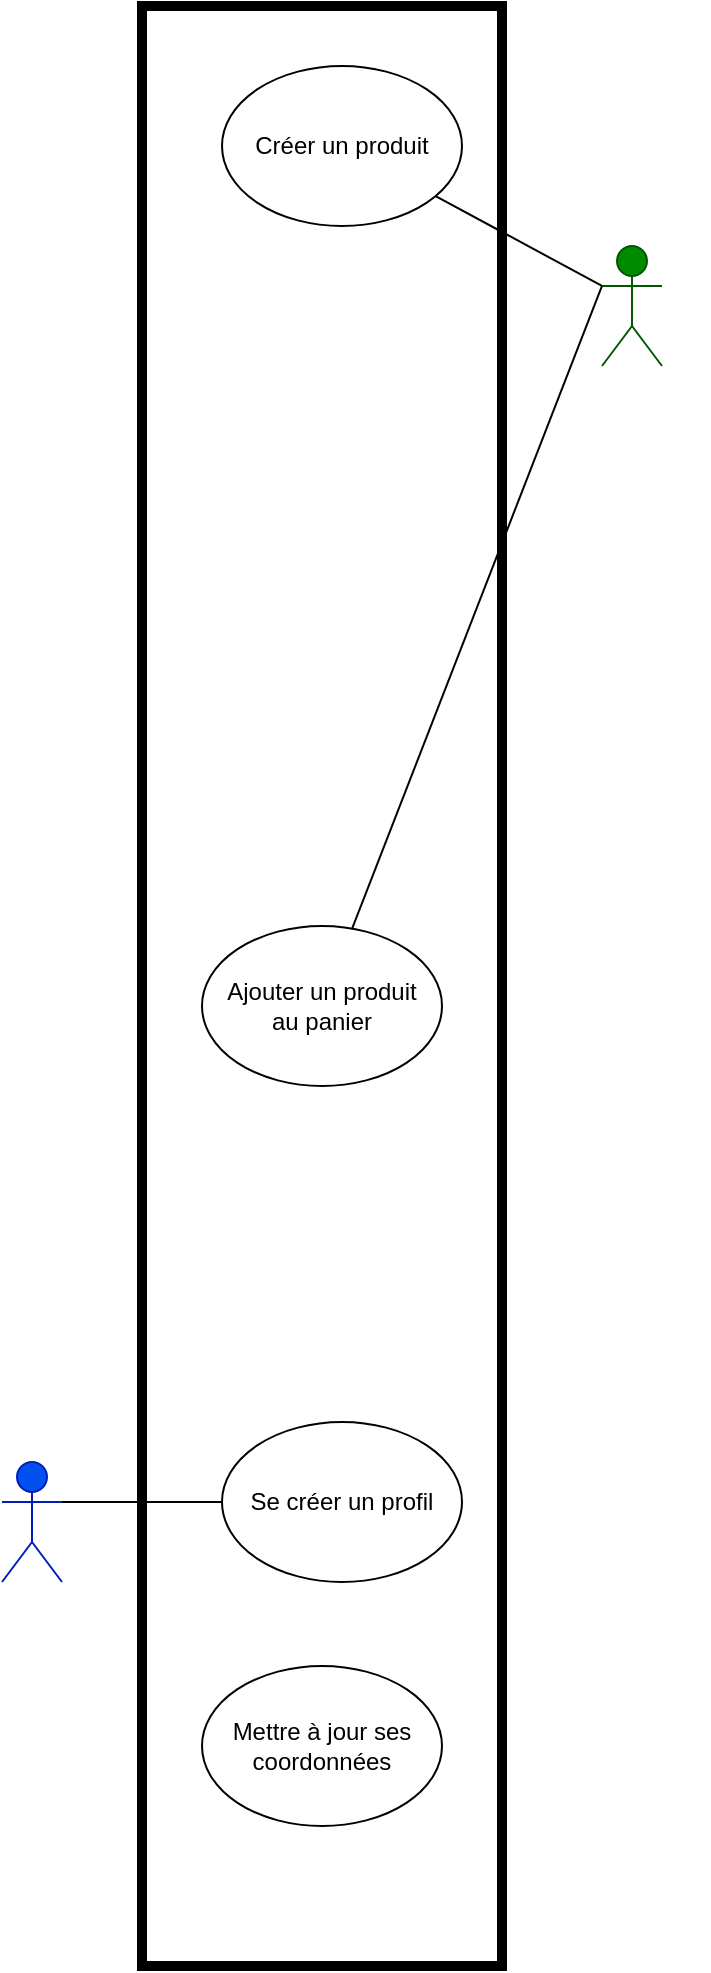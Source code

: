 <mxfile>
    <diagram id="TQ80ViKTc17K8xsWzIqA" name="Page-1">
        <mxGraphModel dx="1959" dy="1494" grid="1" gridSize="10" guides="1" tooltips="1" connect="1" arrows="1" fold="1" page="1" pageScale="1" pageWidth="850" pageHeight="1100" background="none" math="0" shadow="0">
            <root>
                <mxCell id="0"/>
                <mxCell id="1" parent="0"/>
                <mxCell id="2" value="Administrateur" style="shape=umlActor;verticalLabelPosition=bottom;verticalAlign=top;html=1;outlineConnect=0;fillColor=#008a00;fontColor=#ffffff;strokeColor=#005700;" parent="1" vertex="1">
                    <mxGeometry x="320" y="170" width="30" height="60" as="geometry"/>
                </mxCell>
                <mxCell id="3" value="Client" style="shape=umlActor;verticalLabelPosition=bottom;verticalAlign=top;html=1;outlineConnect=0;fillColor=#0050ef;fontColor=#ffffff;strokeColor=#001DBC;" parent="1" vertex="1">
                    <mxGeometry x="20" y="778" width="30" height="60" as="geometry"/>
                </mxCell>
                <mxCell id="4" value="" style="rounded=0;whiteSpace=wrap;html=1;fillColor=none;strokeWidth=5;" parent="1" vertex="1">
                    <mxGeometry x="90" y="50" width="180" height="980" as="geometry"/>
                </mxCell>
                <mxCell id="5" value="Créer un produit" style="ellipse;whiteSpace=wrap;html=1;strokeWidth=1;" parent="1" vertex="1">
                    <mxGeometry x="130" y="80" width="120" height="80" as="geometry"/>
                </mxCell>
                <mxCell id="6" value="Ajouter un produit&lt;br&gt;au panier" style="ellipse;whiteSpace=wrap;html=1;strokeWidth=1;" parent="1" vertex="1">
                    <mxGeometry x="120" y="510" width="120" height="80" as="geometry"/>
                </mxCell>
                <mxCell id="8" value="Mettre à jour ses coordonnées" style="ellipse;whiteSpace=wrap;html=1;strokeWidth=1;" parent="1" vertex="1">
                    <mxGeometry x="120" y="880" width="120" height="80" as="geometry"/>
                </mxCell>
                <mxCell id="9" value="Se créer un profil" style="ellipse;whiteSpace=wrap;html=1;strokeWidth=1;" parent="1" vertex="1">
                    <mxGeometry x="130" y="758" width="120" height="80" as="geometry"/>
                </mxCell>
                <mxCell id="11" value="" style="endArrow=none;html=1;exitX=0;exitY=0.333;exitDx=0;exitDy=0;exitPerimeter=0;" parent="1" source="2" target="5" edge="1">
                    <mxGeometry width="50" height="50" relative="1" as="geometry">
                        <mxPoint x="120" y="200" as="sourcePoint"/>
                        <mxPoint x="170" y="150" as="targetPoint"/>
                    </mxGeometry>
                </mxCell>
                <mxCell id="17" value="" style="endArrow=none;html=1;entryX=0;entryY=0.333;entryDx=0;entryDy=0;entryPerimeter=0;" parent="1" source="6" edge="1" target="2">
                    <mxGeometry width="50" height="50" relative="1" as="geometry">
                        <mxPoint x="530" y="530" as="sourcePoint"/>
                        <mxPoint x="790" y="200" as="targetPoint"/>
                    </mxGeometry>
                </mxCell>
                <mxCell id="18" value="" style="endArrow=none;html=1;exitX=1;exitY=0.333;exitDx=0;exitDy=0;exitPerimeter=0;entryX=0;entryY=0.5;entryDx=0;entryDy=0;" parent="1" source="3" target="9" edge="1">
                    <mxGeometry width="50" height="50" relative="1" as="geometry">
                        <mxPoint x="230" y="580" as="sourcePoint"/>
                        <mxPoint x="280" y="530" as="targetPoint"/>
                    </mxGeometry>
                </mxCell>
            </root>
        </mxGraphModel>
    </diagram>
</mxfile>